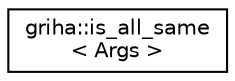 digraph "Graphical Class Hierarchy"
{
  edge [fontname="Helvetica",fontsize="10",labelfontname="Helvetica",labelfontsize="10"];
  node [fontname="Helvetica",fontsize="10",shape=record];
  rankdir="LR";
  Node1 [label="griha::is_all_same\l\< Args \>",height=0.2,width=0.4,color="black", fillcolor="white", style="filled",URL="$structgriha_1_1is__all__same.html"];
}
